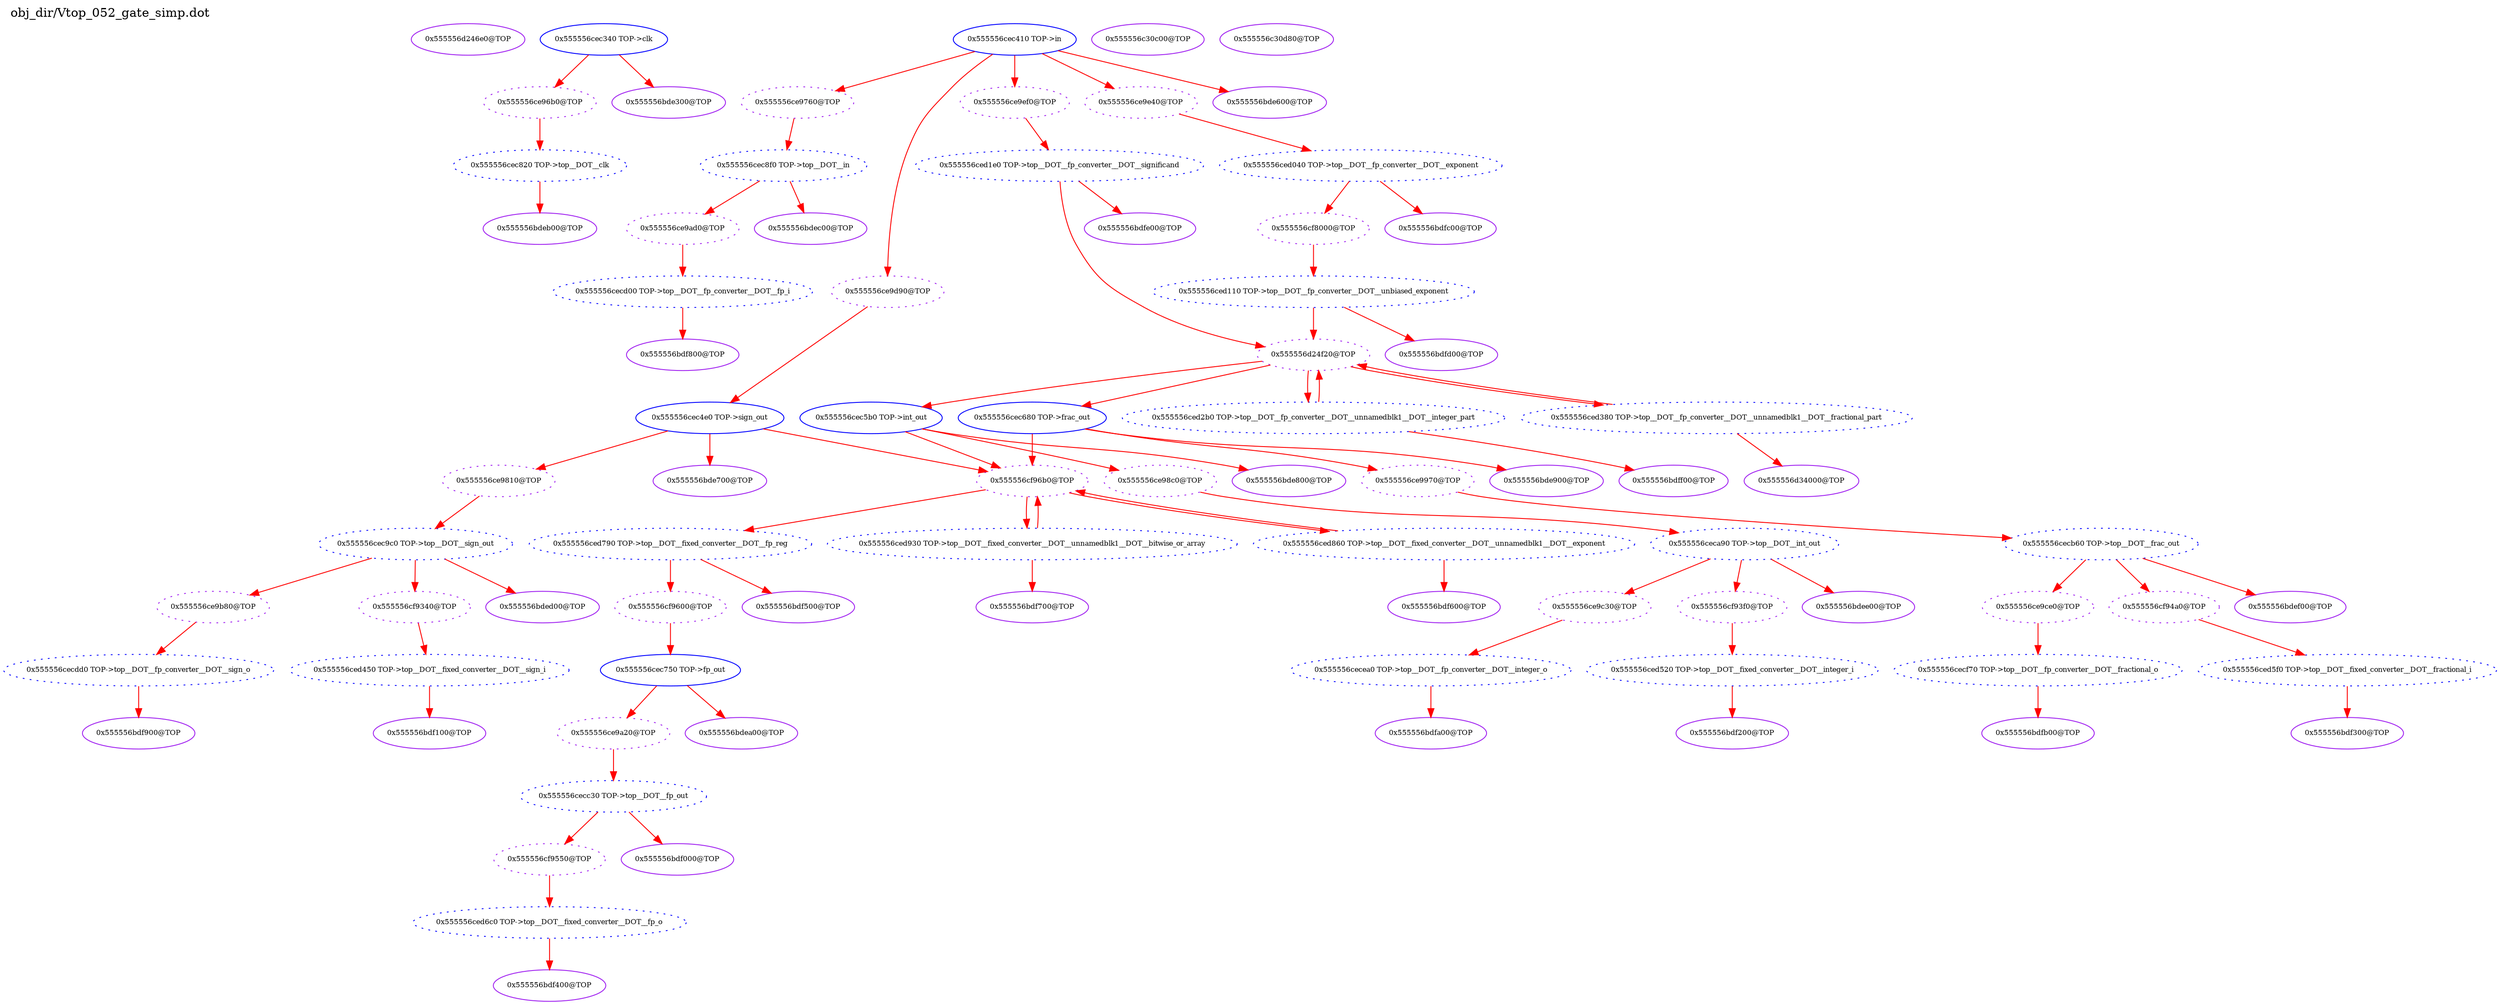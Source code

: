 digraph v3graph {
	graph	[label="obj_dir/Vtop_052_gate_simp.dot",
		 labelloc=t, labeljust=l,
		 //size="7.5,10",
		 rankdir=TB];
	n0	[fontsize=8 label="0x555556d246e0@TOP", color=purple];
	n1	[fontsize=8 label="0x555556ce96b0@TOP", color=purple, style=dotted];
	n2	[fontsize=8 label="0x555556cec340 TOP->clk", color=blue];
	n3	[fontsize=8 label="0x555556cec820 TOP->top__DOT__clk", color=blue, style=dotted];
	n4	[fontsize=8 label="0x555556ce9760@TOP", color=purple, style=dotted];
	n5	[fontsize=8 label="0x555556cec410 TOP->in", color=blue];
	n6	[fontsize=8 label="0x555556cec8f0 TOP->top__DOT__in", color=blue, style=dotted];
	n7	[fontsize=8 label="0x555556ce9810@TOP", color=purple, style=dotted];
	n8	[fontsize=8 label="0x555556cec4e0 TOP->sign_out", color=blue];
	n9	[fontsize=8 label="0x555556cec9c0 TOP->top__DOT__sign_out", color=blue, style=dotted];
	n10	[fontsize=8 label="0x555556ce98c0@TOP", color=purple, style=dotted];
	n11	[fontsize=8 label="0x555556cec5b0 TOP->int_out", color=blue];
	n12	[fontsize=8 label="0x555556ceca90 TOP->top__DOT__int_out", color=blue, style=dotted];
	n13	[fontsize=8 label="0x555556ce9970@TOP", color=purple, style=dotted];
	n14	[fontsize=8 label="0x555556cec680 TOP->frac_out", color=blue];
	n15	[fontsize=8 label="0x555556cecb60 TOP->top__DOT__frac_out", color=blue, style=dotted];
	n16	[fontsize=8 label="0x555556ce9a20@TOP", color=purple, style=dotted];
	n17	[fontsize=8 label="0x555556cec750 TOP->fp_out", color=blue];
	n18	[fontsize=8 label="0x555556cecc30 TOP->top__DOT__fp_out", color=blue, style=dotted];
	n19	[fontsize=8 label="0x555556ce9ad0@TOP", color=purple, style=dotted];
	n20	[fontsize=8 label="0x555556cecd00 TOP->top__DOT__fp_converter__DOT__fp_i", color=blue, style=dotted];
	n21	[fontsize=8 label="0x555556ce9b80@TOP", color=purple, style=dotted];
	n22	[fontsize=8 label="0x555556cecdd0 TOP->top__DOT__fp_converter__DOT__sign_o", color=blue, style=dotted];
	n23	[fontsize=8 label="0x555556ce9c30@TOP", color=purple, style=dotted];
	n24	[fontsize=8 label="0x555556cecea0 TOP->top__DOT__fp_converter__DOT__integer_o", color=blue, style=dotted];
	n25	[fontsize=8 label="0x555556ce9ce0@TOP", color=purple, style=dotted];
	n26	[fontsize=8 label="0x555556cecf70 TOP->top__DOT__fp_converter__DOT__fractional_o", color=blue, style=dotted];
	n27	[fontsize=8 label="0x555556ce9d90@TOP", color=purple, style=dotted];
	n28	[fontsize=8 label="0x555556ce9e40@TOP", color=purple, style=dotted];
	n29	[fontsize=8 label="0x555556ced040 TOP->top__DOT__fp_converter__DOT__exponent", color=blue, style=dotted];
	n30	[fontsize=8 label="0x555556ce9ef0@TOP", color=purple, style=dotted];
	n31	[fontsize=8 label="0x555556ced1e0 TOP->top__DOT__fp_converter__DOT__significand", color=blue, style=dotted];
	n32	[fontsize=8 label="0x555556cf8000@TOP", color=purple, style=dotted];
	n33	[fontsize=8 label="0x555556ced110 TOP->top__DOT__fp_converter__DOT__unbiased_exponent", color=blue, style=dotted];
	n34	[fontsize=8 label="0x555556d24f20@TOP", color=purple, style=dotted];
	n35	[fontsize=8 label="0x555556ced2b0 TOP->top__DOT__fp_converter__DOT__unnamedblk1__DOT__integer_part", color=blue, style=dotted];
	n36	[fontsize=8 label="0x555556ced380 TOP->top__DOT__fp_converter__DOT__unnamedblk1__DOT__fractional_part", color=blue, style=dotted];
	n37	[fontsize=8 label="0x555556cf9340@TOP", color=purple, style=dotted];
	n38	[fontsize=8 label="0x555556ced450 TOP->top__DOT__fixed_converter__DOT__sign_i", color=blue, style=dotted];
	n39	[fontsize=8 label="0x555556cf93f0@TOP", color=purple, style=dotted];
	n40	[fontsize=8 label="0x555556ced520 TOP->top__DOT__fixed_converter__DOT__integer_i", color=blue, style=dotted];
	n41	[fontsize=8 label="0x555556cf94a0@TOP", color=purple, style=dotted];
	n42	[fontsize=8 label="0x555556ced5f0 TOP->top__DOT__fixed_converter__DOT__fractional_i", color=blue, style=dotted];
	n43	[fontsize=8 label="0x555556cf9550@TOP", color=purple, style=dotted];
	n44	[fontsize=8 label="0x555556ced6c0 TOP->top__DOT__fixed_converter__DOT__fp_o", color=blue, style=dotted];
	n45	[fontsize=8 label="0x555556cf9600@TOP", color=purple, style=dotted];
	n46	[fontsize=8 label="0x555556ced790 TOP->top__DOT__fixed_converter__DOT__fp_reg", color=blue, style=dotted];
	n47	[fontsize=8 label="0x555556cf96b0@TOP", color=purple, style=dotted];
	n48	[fontsize=8 label="0x555556ced930 TOP->top__DOT__fixed_converter__DOT__unnamedblk1__DOT__bitwise_or_array", color=blue, style=dotted];
	n49	[fontsize=8 label="0x555556ced860 TOP->top__DOT__fixed_converter__DOT__unnamedblk1__DOT__exponent", color=blue, style=dotted];
	n50	[fontsize=8 label="0x555556c30c00@TOP", color=purple];
	n51	[fontsize=8 label="0x555556bde300@TOP", color=purple];
	n52	[fontsize=8 label="0x555556bde600@TOP", color=purple];
	n53	[fontsize=8 label="0x555556bde700@TOP", color=purple];
	n54	[fontsize=8 label="0x555556bde800@TOP", color=purple];
	n55	[fontsize=8 label="0x555556bde900@TOP", color=purple];
	n56	[fontsize=8 label="0x555556bdea00@TOP", color=purple];
	n57	[fontsize=8 label="0x555556bdeb00@TOP", color=purple];
	n58	[fontsize=8 label="0x555556bdec00@TOP", color=purple];
	n59	[fontsize=8 label="0x555556bded00@TOP", color=purple];
	n60	[fontsize=8 label="0x555556bdee00@TOP", color=purple];
	n61	[fontsize=8 label="0x555556bdef00@TOP", color=purple];
	n62	[fontsize=8 label="0x555556bdf000@TOP", color=purple];
	n63	[fontsize=8 label="0x555556bdf100@TOP", color=purple];
	n64	[fontsize=8 label="0x555556bdf200@TOP", color=purple];
	n65	[fontsize=8 label="0x555556bdf300@TOP", color=purple];
	n66	[fontsize=8 label="0x555556bdf400@TOP", color=purple];
	n67	[fontsize=8 label="0x555556bdf500@TOP", color=purple];
	n68	[fontsize=8 label="0x555556bdf600@TOP", color=purple];
	n69	[fontsize=8 label="0x555556bdf700@TOP", color=purple];
	n70	[fontsize=8 label="0x555556bdf800@TOP", color=purple];
	n71	[fontsize=8 label="0x555556bdf900@TOP", color=purple];
	n72	[fontsize=8 label="0x555556bdfa00@TOP", color=purple];
	n73	[fontsize=8 label="0x555556bdfb00@TOP", color=purple];
	n74	[fontsize=8 label="0x555556bdfc00@TOP", color=purple];
	n75	[fontsize=8 label="0x555556bdfd00@TOP", color=purple];
	n76	[fontsize=8 label="0x555556bdfe00@TOP", color=purple];
	n77	[fontsize=8 label="0x555556bdff00@TOP", color=purple];
	n78	[fontsize=8 label="0x555556d34000@TOP", color=purple];
	n79	[fontsize=8 label="0x555556c30d80@TOP", color=purple];
	n1 -> n3 [fontsize=8 label="" weight=1 color=red];
	n2 -> n1 [fontsize=8 label="" weight=1 color=red];
	n2 -> n51 [fontsize=8 label="" weight=1 color=red];
	n3 -> n57 [fontsize=8 label="" weight=1 color=red];
	n4 -> n6 [fontsize=8 label="" weight=1 color=red];
	n5 -> n4 [fontsize=8 label="" weight=1 color=red];
	n5 -> n27 [fontsize=8 label="" weight=1 color=red];
	n5 -> n28 [fontsize=8 label="" weight=1 color=red];
	n5 -> n30 [fontsize=8 label="" weight=1 color=red];
	n5 -> n52 [fontsize=8 label="" weight=1 color=red];
	n6 -> n19 [fontsize=8 label="" weight=1 color=red];
	n6 -> n58 [fontsize=8 label="" weight=1 color=red];
	n7 -> n9 [fontsize=8 label="" weight=1 color=red];
	n8 -> n7 [fontsize=8 label="" weight=1 color=red];
	n8 -> n47 [fontsize=8 label="" weight=2 color=red];
	n8 -> n53 [fontsize=8 label="" weight=1 color=red];
	n9 -> n21 [fontsize=8 label="" weight=1 color=red];
	n9 -> n37 [fontsize=8 label="" weight=1 color=red];
	n9 -> n59 [fontsize=8 label="" weight=1 color=red];
	n10 -> n12 [fontsize=8 label="" weight=1 color=red];
	n11 -> n10 [fontsize=8 label="" weight=1 color=red];
	n11 -> n47 [fontsize=8 label="" weight=1 color=red];
	n11 -> n54 [fontsize=8 label="" weight=1 color=red];
	n12 -> n23 [fontsize=8 label="" weight=1 color=red];
	n12 -> n39 [fontsize=8 label="" weight=1 color=red];
	n12 -> n60 [fontsize=8 label="" weight=1 color=red];
	n13 -> n15 [fontsize=8 label="" weight=1 color=red];
	n14 -> n13 [fontsize=8 label="" weight=1 color=red];
	n14 -> n47 [fontsize=8 label="" weight=20 color=red];
	n14 -> n55 [fontsize=8 label="" weight=1 color=red];
	n15 -> n25 [fontsize=8 label="" weight=1 color=red];
	n15 -> n41 [fontsize=8 label="" weight=1 color=red];
	n15 -> n61 [fontsize=8 label="" weight=1 color=red];
	n16 -> n18 [fontsize=8 label="" weight=1 color=red];
	n17 -> n16 [fontsize=8 label="" weight=1 color=red];
	n17 -> n56 [fontsize=8 label="" weight=1 color=red];
	n18 -> n43 [fontsize=8 label="" weight=1 color=red];
	n18 -> n62 [fontsize=8 label="" weight=1 color=red];
	n19 -> n20 [fontsize=8 label="" weight=1 color=red];
	n20 -> n70 [fontsize=8 label="" weight=1 color=red];
	n21 -> n22 [fontsize=8 label="" weight=1 color=red];
	n22 -> n71 [fontsize=8 label="" weight=1 color=red];
	n23 -> n24 [fontsize=8 label="" weight=1 color=red];
	n24 -> n72 [fontsize=8 label="" weight=1 color=red];
	n25 -> n26 [fontsize=8 label="" weight=1 color=red];
	n26 -> n73 [fontsize=8 label="" weight=1 color=red];
	n27 -> n8 [fontsize=8 label="" weight=1 color=red];
	n28 -> n29 [fontsize=8 label="" weight=1 color=red];
	n29 -> n32 [fontsize=8 label="" weight=1 color=red];
	n29 -> n74 [fontsize=8 label="" weight=1 color=red];
	n30 -> n31 [fontsize=8 label="" weight=1 color=red];
	n31 -> n34 [fontsize=8 label="" weight=1 color=red];
	n31 -> n76 [fontsize=8 label="" weight=1 color=red];
	n32 -> n33 [fontsize=8 label="" weight=1 color=red];
	n33 -> n34 [fontsize=8 label="" weight=5 color=red];
	n33 -> n75 [fontsize=8 label="" weight=1 color=red];
	n34 -> n35 [fontsize=8 label="" weight=6 color=red];
	n34 -> n36 [fontsize=8 label="" weight=6 color=red];
	n34 -> n11 [fontsize=8 label="" weight=1 color=red];
	n34 -> n14 [fontsize=8 label="" weight=1 color=red];
	n35 -> n34 [fontsize=8 label="" weight=6 color=red];
	n35 -> n77 [fontsize=8 label="" weight=1 color=red];
	n36 -> n34 [fontsize=8 label="" weight=6 color=red];
	n36 -> n78 [fontsize=8 label="" weight=1 color=red];
	n37 -> n38 [fontsize=8 label="" weight=1 color=red];
	n38 -> n63 [fontsize=8 label="" weight=1 color=red];
	n39 -> n40 [fontsize=8 label="" weight=1 color=red];
	n40 -> n64 [fontsize=8 label="" weight=1 color=red];
	n41 -> n42 [fontsize=8 label="" weight=1 color=red];
	n42 -> n65 [fontsize=8 label="" weight=1 color=red];
	n43 -> n44 [fontsize=8 label="" weight=1 color=red];
	n44 -> n66 [fontsize=8 label="" weight=1 color=red];
	n45 -> n17 [fontsize=8 label="" weight=1 color=red];
	n46 -> n45 [fontsize=8 label="" weight=1 color=red];
	n46 -> n67 [fontsize=8 label="" weight=1 color=red];
	n47 -> n48 [fontsize=8 label="" weight=19 color=red];
	n47 -> n49 [fontsize=8 label="" weight=1 color=red];
	n47 -> n46 [fontsize=8 label="" weight=1 color=red];
	n48 -> n47 [fontsize=8 label="" weight=51 color=red];
	n48 -> n69 [fontsize=8 label="" weight=1 color=red];
	n49 -> n47 [fontsize=8 label="" weight=2 color=red];
	n49 -> n68 [fontsize=8 label="" weight=1 color=red];
}
